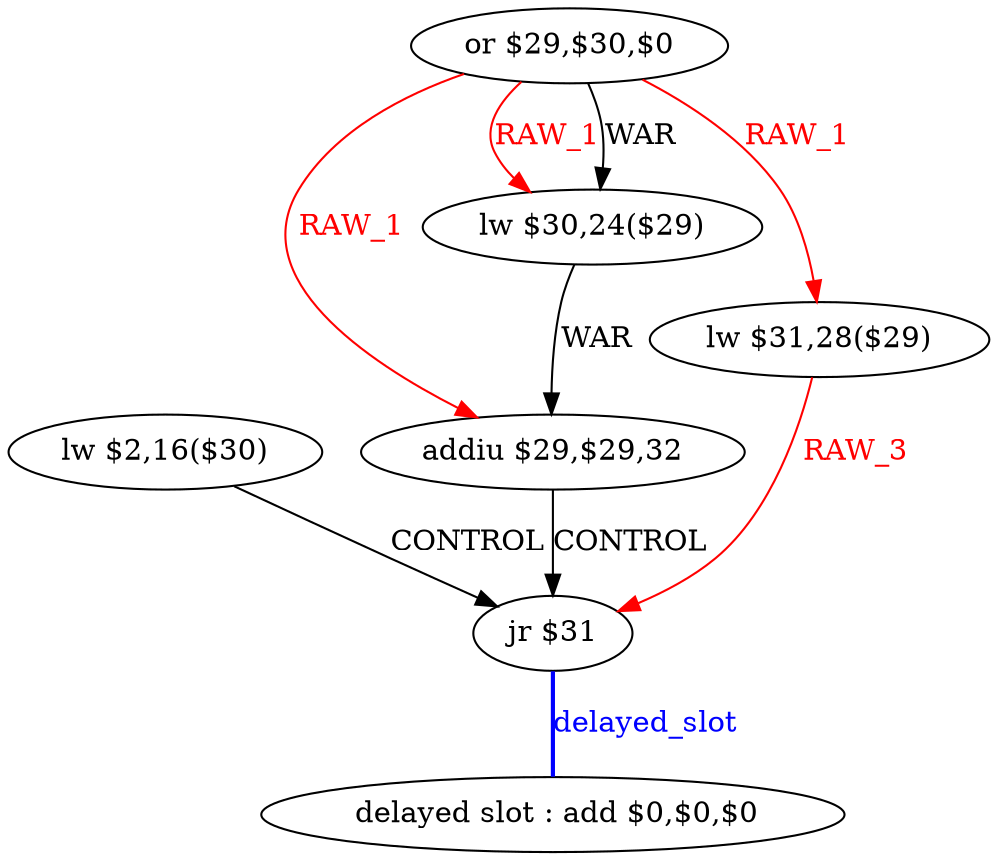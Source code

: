 digraph G1 {
node [shape = ellipse];
i6 [label = " delayed slot : add $0,$0,$0"] ;
i5 ->  i6 [style = bold, dir= none, fontcolor = blue, color = blue, label= "delayed_slot"];
i5 [label = "jr $31"] ;
i0 [label = "lw $2,16($30)"] ;
i0 ->  i5 [label= "CONTROL"];
i1 [label = "or $29,$30,$0"] ;
i1 ->  i4 [color = red, fontcolor = red, label= "RAW_1"];
i1 ->  i3 [color = red, fontcolor = red, label= "RAW_1"];
i1 ->  i3 [label= "WAR"];
i1 ->  i2 [color = red, fontcolor = red, label= "RAW_1"];
i4 [label = "addiu $29,$29,32"] ;
i4 ->  i5 [label= "CONTROL"];
i3 [label = "lw $30,24($29)"] ;
i3 ->  i4 [label= "WAR"];
i2 [label = "lw $31,28($29)"] ;
i2 ->  i5 [color = red, fontcolor = red, label= "RAW_3"];
}
